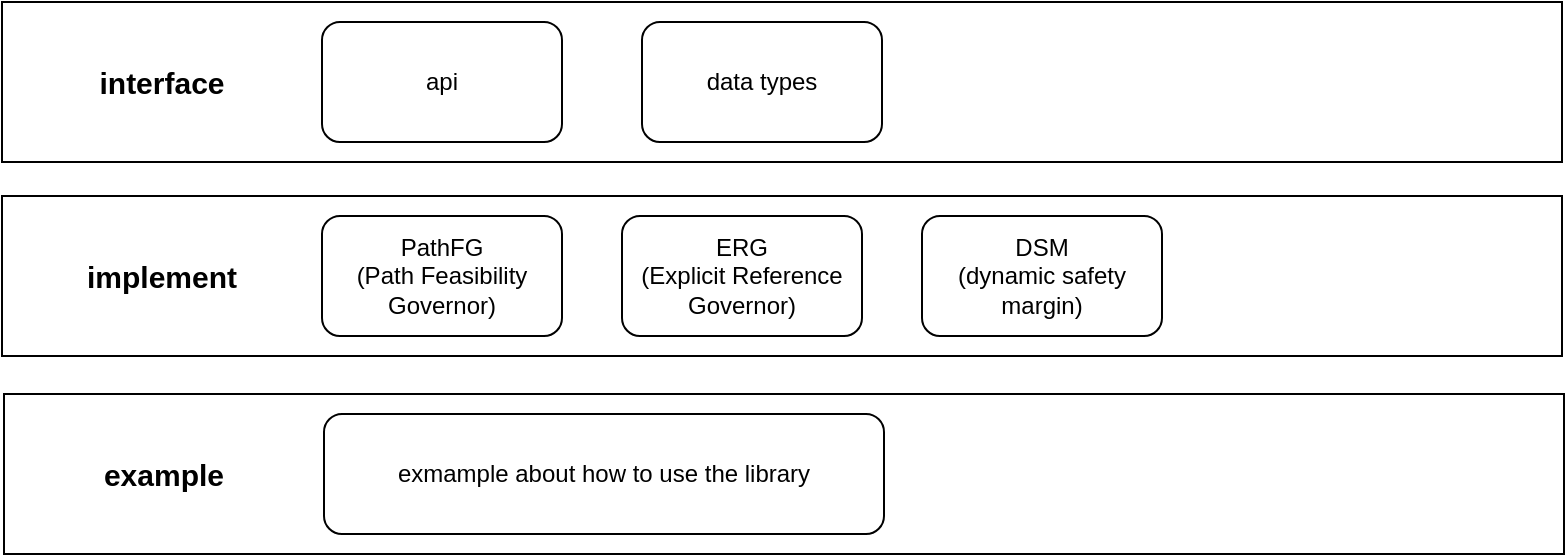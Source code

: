 <mxfile pages="3">
    <diagram id="k7U1leZ_NVyK1WPOzW_l" name="structure">
        <mxGraphModel dx="646" dy="430" grid="1" gridSize="10" guides="1" tooltips="1" connect="1" arrows="1" fold="1" page="1" pageScale="1" pageWidth="1169" pageHeight="827" math="0" shadow="0">
            <root>
                <mxCell id="keOr7OvfMAd7OnkER-1M-0"/>
                <mxCell id="keOr7OvfMAd7OnkER-1M-1" parent="keOr7OvfMAd7OnkER-1M-0"/>
                <mxCell id="FvBOYgAS-_ke2ZwoTicX-11" value="" style="rounded=0;whiteSpace=wrap;html=1;fontSize=12;" parent="keOr7OvfMAd7OnkER-1M-1" vertex="1">
                    <mxGeometry x="20" y="280" width="780" height="80" as="geometry"/>
                </mxCell>
                <mxCell id="FvBOYgAS-_ke2ZwoTicX-12" value="interface" style="text;html=1;strokeColor=none;fillColor=none;align=center;verticalAlign=middle;whiteSpace=wrap;rounded=0;fontSize=15;fontStyle=1" parent="keOr7OvfMAd7OnkER-1M-1" vertex="1">
                    <mxGeometry x="20" y="280" width="160" height="80" as="geometry"/>
                </mxCell>
                <mxCell id="FvBOYgAS-_ke2ZwoTicX-13" value="api" style="rounded=1;whiteSpace=wrap;html=1;fontSize=12;" parent="keOr7OvfMAd7OnkER-1M-1" vertex="1">
                    <mxGeometry x="180" y="290" width="120" height="60" as="geometry"/>
                </mxCell>
                <mxCell id="FvBOYgAS-_ke2ZwoTicX-16" value="data types" style="rounded=1;whiteSpace=wrap;html=1;fontSize=12;" parent="keOr7OvfMAd7OnkER-1M-1" vertex="1">
                    <mxGeometry x="340" y="290" width="120" height="60" as="geometry"/>
                </mxCell>
                <mxCell id="0" value="" style="rounded=0;whiteSpace=wrap;html=1;fontSize=12;" parent="keOr7OvfMAd7OnkER-1M-1" vertex="1">
                    <mxGeometry x="21" y="476" width="780" height="80" as="geometry"/>
                </mxCell>
                <mxCell id="1" value="example" style="text;html=1;strokeColor=none;fillColor=none;align=center;verticalAlign=middle;whiteSpace=wrap;rounded=0;fontSize=15;fontStyle=1" parent="keOr7OvfMAd7OnkER-1M-1" vertex="1">
                    <mxGeometry x="21" y="476" width="160" height="80" as="geometry"/>
                </mxCell>
                <mxCell id="2" value="exmample about how to use the library" style="rounded=1;whiteSpace=wrap;html=1;fontSize=12;" parent="keOr7OvfMAd7OnkER-1M-1" vertex="1">
                    <mxGeometry x="181" y="486" width="280" height="60" as="geometry"/>
                </mxCell>
                <mxCell id="3" value="" style="rounded=0;whiteSpace=wrap;html=1;fontSize=12;" parent="keOr7OvfMAd7OnkER-1M-1" vertex="1">
                    <mxGeometry x="20" y="377" width="780" height="80" as="geometry"/>
                </mxCell>
                <mxCell id="4" value="implement" style="text;html=1;strokeColor=none;fillColor=none;align=center;verticalAlign=middle;whiteSpace=wrap;rounded=0;fontSize=15;fontStyle=1" parent="keOr7OvfMAd7OnkER-1M-1" vertex="1">
                    <mxGeometry x="20" y="377" width="160" height="80" as="geometry"/>
                </mxCell>
                <mxCell id="5" value="PathFG&lt;div&gt;(Path Feasibility Governor)&lt;/div&gt;" style="rounded=1;whiteSpace=wrap;html=1;fontSize=12;" parent="keOr7OvfMAd7OnkER-1M-1" vertex="1">
                    <mxGeometry x="180" y="387" width="120" height="60" as="geometry"/>
                </mxCell>
                <mxCell id="6" value="ERG&lt;div&gt;(Explicit Reference Governor)&lt;/div&gt;" style="rounded=1;whiteSpace=wrap;html=1;fontSize=12;" parent="keOr7OvfMAd7OnkER-1M-1" vertex="1">
                    <mxGeometry x="330" y="387" width="120" height="60" as="geometry"/>
                </mxCell>
                <mxCell id="D_2aS2HXOol8pmsjsKbK-6" value="DSM&lt;div&gt;(dynamic safety margin)&lt;/div&gt;" style="rounded=1;whiteSpace=wrap;html=1;fontSize=12;" vertex="1" parent="keOr7OvfMAd7OnkER-1M-1">
                    <mxGeometry x="480" y="387" width="120" height="60" as="geometry"/>
                </mxCell>
            </root>
        </mxGraphModel>
    </diagram>
</mxfile>